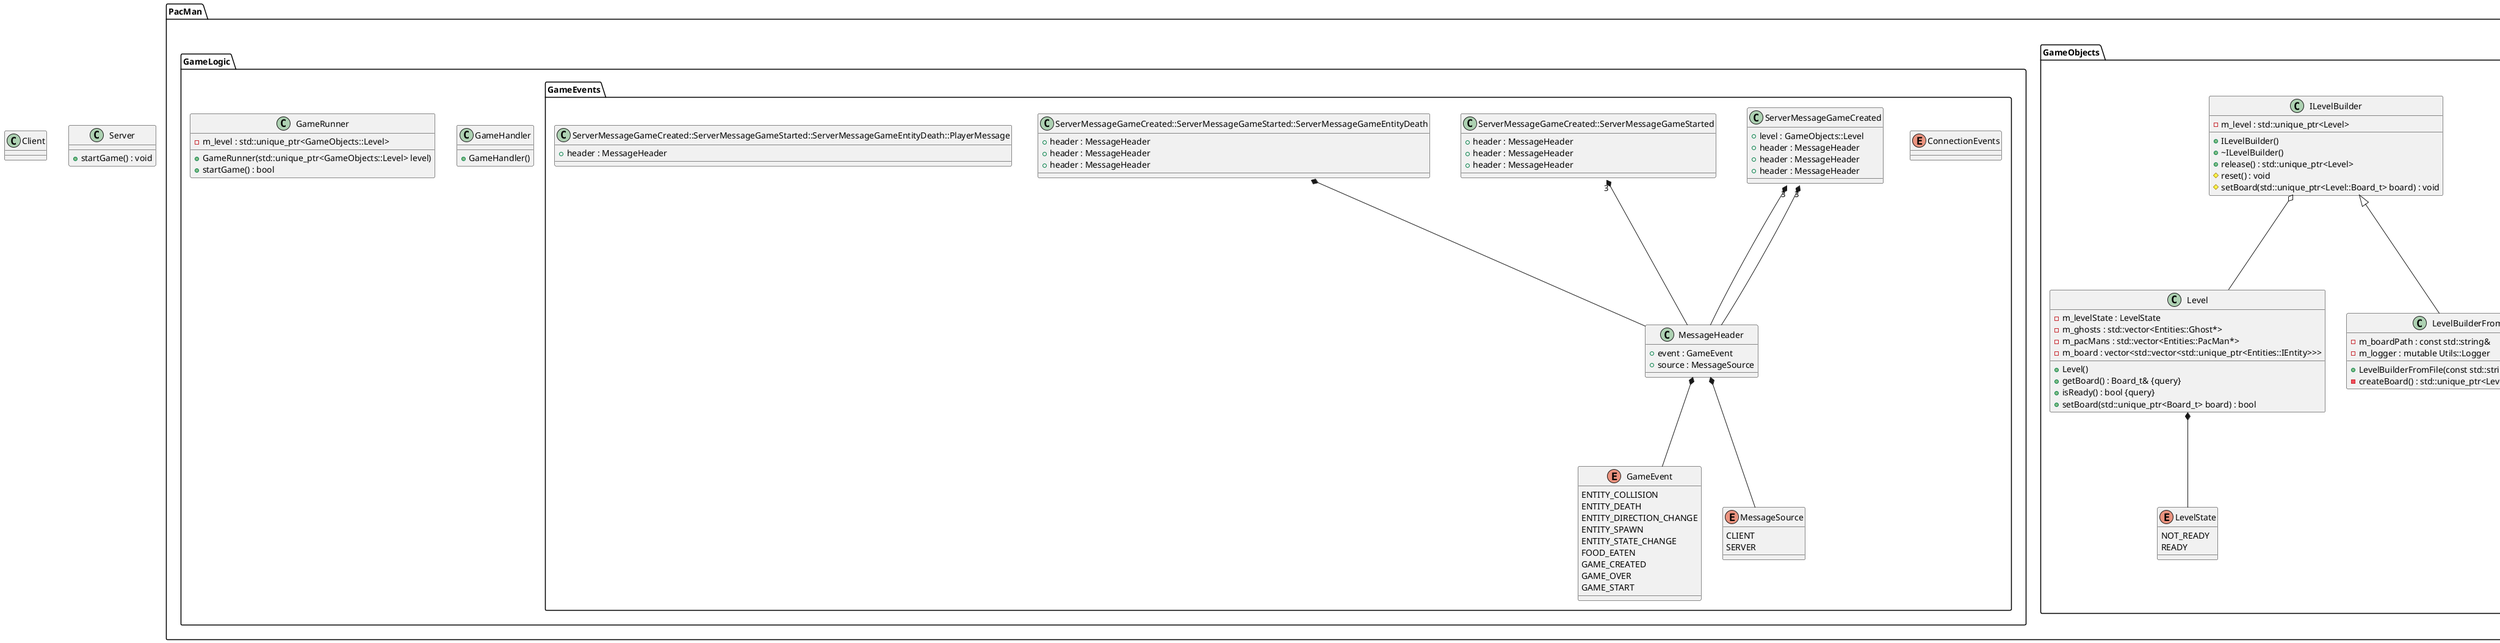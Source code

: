 @startuml





/' Objects '/

class Client {
}


class Server {
	+startGame() : void
}


namespace PacMan {
	namespace Utils {
		abstract class ILogger {
			+ILogger(const std::string& scopeName, LogLevel logLevel)
			+~ILogger()
			+operator==(const ILogger& other) : bool {query}
			#m_logLevel : const LogLevel
			#m_scopeName : const std::string
			-{static} s_loggers : static std::unordered_set<ILogger*>
			+{abstract} logCritical(const std::string& message) : void
			+{abstract} logDebug(const std::string& message) : void
			+{abstract} logError(const std::string& message) : void
			+{abstract} logInfo(const std::string& message) : void
			+{abstract} logWarning(const std::string& message) : void
			+{abstract} shutdown() : void
			+{static} shutdownAll() : void
		}

		class Logger {
			+Logger(const std::string& scopeName, LogLevel logLevel)
			+~Logger()
			-m_logger : std::shared_ptr<spdlog::logger>
			-initLogger() : void
			+logCritical(const std::string& message) : void
			+logDebug(const std::string& message) : void
			+logError(const std::string& message) : void
			+logInfo(const std::string& message) : void
			+logWarning(const std::string& message) : void
			+shutdown() : void
			-shutdownOnSignal(int signal) : void
		}

		enum LogLevel {
			DEBUG
			ERROR
			INFO
			WARNING
		}
	}

	namespace GameObjects {
		class ILevelBuilder {
			+ILevelBuilder()
			+~ILevelBuilder()
			-m_level : std::unique_ptr<Level>
			+release() : std::unique_ptr<Level>
			#reset() : void
			#setBoard(std::unique_ptr<Level::Board_t> board) : void
		}

		class Level {
			+Level()
			+getBoard() : Board_t& {query}
			-m_levelState : LevelState
			+isReady() : bool {query}
			+setBoard(std::unique_ptr<Board_t> board) : bool
			-m_ghosts : std::vector<Entities::Ghost*>
			-m_pacMans : std::vector<Entities::PacMan*>
			-m_board : vector<std::vector<std::unique_ptr<Entities::IEntity>>>
		}

		class LevelBuilderFromFile {
			+LevelBuilderFromFile(const std::string& boardPath)
			-m_boardPath : const std::string&
			-m_logger : mutable Utils::Logger
			-createBoard() : std::unique_ptr<Level::Board_t> {query}
		}

		enum LevelState {
			NOT_READY
			READY
		}

		namespace Entities {
			class Empty {
				+Empty(uint32_t entityId)
			}

			class Entity <template<EntityType ENTITY_TYPE>> {
				+Entity(uint32_t entityId)
				+~Entity()
				+getEntityType() : EntityType {query}
				#m_entityType : const EntityType
			}

			class Food {
				+Food(uint32_t entityId)
			}

			class Ghost {
				+Ghost(uint32_t entityId)
			}

			abstract class IEntity {
				+IEntity(uint32_t entityId)
				+~IEntity()
				+{abstract} getEntityType() : EntityType {query}
				+operator<<(std::ostream& os, const IEntity& entity) : std :: ostream&
				+getEntityId() : uint32_t {query}
				#m_entityId : uint32_t
			}

			class PacMan {
				+PacMan(uint32_t entityId)
			}

			class SuperFood {
				+SuperFood(uint32_t entityId)
			}

			class Wall {
				+Wall(uint32_t entityId)
			}

			enum EntityType {
				BRIDGE
				EMPTY
				FOOD
				GHOST
				PAC_MAN
				SUPER_FOOD
				WALL
			}
		}
	}

	namespace GameLogic {
		class GameHandler {
			+GameHandler()
		}

		class GameRunner {
			+GameRunner(std::unique_ptr<GameObjects::Level> level)
			+startGame() : bool
			-m_level : std::unique_ptr<GameObjects::Level>
		}

		namespace GameEvents {
			enum ConnectionEvents {
			}

			enum GameEvent {
				ENTITY_COLLISION
				ENTITY_DEATH
				ENTITY_DIRECTION_CHANGE
				ENTITY_SPAWN
				ENTITY_STATE_CHANGE
				FOOD_EATEN
				GAME_CREATED
				GAME_OVER
				GAME_START
			}

			enum MessageSource {
				CLIENT
				SERVER
			}

			class MessageHeader {
				+event : GameEvent
				+source : MessageSource
			}

			class ServerMessageGameCreated {
				+level : GameObjects::Level
				+header : MessageHeader
				+header : MessageHeader
				+header : MessageHeader
			}

			class ServerMessageGameCreated::ServerMessageGameStarted {
				+header : MessageHeader
				+header : MessageHeader
				+header : MessageHeader
			}

			class ServerMessageGameCreated::ServerMessageGameStarted::ServerMessageGameEntityDeath {
				+header : MessageHeader
				+header : MessageHeader
				+header : MessageHeader
			}

			class ServerMessageGameCreated::ServerMessageGameStarted::ServerMessageGameEntityDeath::PlayerMessage {
				+header : MessageHeader
			}
		}
	}
}





/' Inheritance relationships '/

PacMan.GameObjects.Entities.Entity <|-- PacMan.GameObjects.Entities.Empty


PacMan.GameObjects.Entities.Entity <|-- PacMan.GameObjects.Entities.Food


PacMan.GameObjects.Entities.Entity <|-- PacMan.GameObjects.Entities.Ghost


PacMan.GameObjects.Entities.Entity <|-- PacMan.GameObjects.Entities.PacMan


PacMan.GameObjects.Entities.Entity <|-- PacMan.GameObjects.Entities.SuperFood


PacMan.GameObjects.Entities.Entity <|-- PacMan.GameObjects.Entities.Wall


PacMan.GameObjects.Entities.IEntity <|-- PacMan.GameObjects.Entities.Entity


PacMan.GameObjects.ILevelBuilder <|-- PacMan.GameObjects.LevelBuilderFromFile


PacMan.Utils.ILogger <|-- PacMan.Utils.Logger





/' Aggregation relationships '/

PacMan.GameObjects.Entities.Entity *-- PacMan.GameObjects.Entities.EntityType


PacMan.GameObjects.ILevelBuilder o-- PacMan.GameObjects.Level


PacMan.Utils.ILogger o-- PacMan.Utils.ILogger


PacMan.Utils.ILogger *-- PacMan.Utils.LogLevel


PacMan.GameObjects.Level *-- PacMan.GameObjects.LevelState


PacMan.GameLogic.GameEvents.MessageHeader *-- PacMan.GameLogic.GameEvents.GameEvent


PacMan.GameLogic.GameEvents.MessageHeader *-- PacMan.GameLogic.GameEvents.MessageSource


PacMan.GameLogic.GameEvents.ServerMessageGameCreated "3" *-- PacMan.GameLogic.GameEvents.MessageHeader


PacMan.GameLogic.GameEvents.ServerMessageGameCreated::ServerMessageGameStarted "3" *-- PacMan.GameLogic.GameEvents.MessageHeader


PacMan.GameLogic.GameEvents.ServerMessageGameCreated::ServerMessageGameStarted::ServerMessageGameEntityDeath "3" *-- PacMan.GameLogic.GameEvents.MessageHeader


PacMan.GameLogic.GameEvents.ServerMessageGameCreated::ServerMessageGameStarted::ServerMessageGameEntityDeath::PlayerMessage *-- PacMan.GameLogic.GameEvents.MessageHeader






/' Nested objects '/

PacMan.GameLogic.GameEvents.ServerMessageGameCreated +-- PacMan.GameLogic.GameEvents.ServerMessageGameCreated.ServerMessageGameStarted




@enduml

